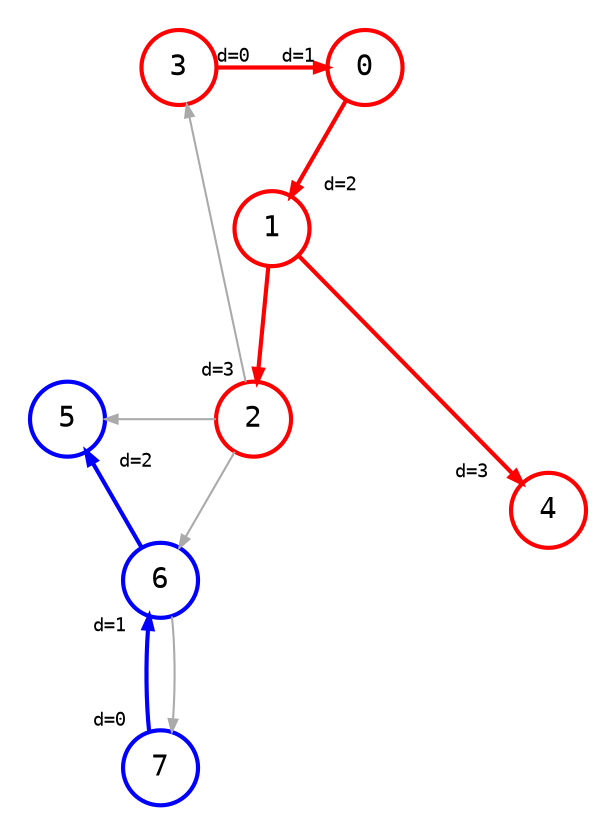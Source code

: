 digraph {
    node [shape=circle, fontname="monospace"];
    edge [arrowsize=0.6, fontname="monospace", fontsize=9];
    layout=circo;
    scale=1.0;
    normalize=true;
    pad=0.2;
    splines=line;

    3 [style="bold"; color=red];
    0, 1, 2, 4 [style=bold, color=red];
    7 [style=bold; color=blue];
    6, 5 [style=bold, color=blue];

    3 -> 0 [style=bold; color=red; headlabel="d=1 ", taillabel="d=0 "];
    0 -> 1 [style=bold; color=red; headlabel="   d=2"];
    1 -> 2 [style=bold; color=red; headlabel="d=3  "];
    1 -> 4 [style=bold; color=red; headlabel="d=3   "];
    2 -> 3 [color="#aaaaaa"];
    2 -> 5 [color="#aaaaaa"];
    2 -> 6 [color="#aaaaaa"];
    6 -> 5 [style=bold; color=blue; headlabel="   d=2"];
    6 -> 7 [color="#aaaaaa"];
    7 -> 6 [style=bold; color=blue; headlabel="d=1  ", taillabel="d=0  "];
}
